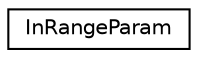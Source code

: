 digraph "Graphical Class Hierarchy"
{
  edge [fontname="Helvetica",fontsize="10",labelfontname="Helvetica",labelfontsize="10"];
  node [fontname="Helvetica",fontsize="10",shape=record];
  rankdir="LR";
  Node0 [label="InRangeParam",height=0.2,width=0.4,color="black", fillcolor="white", style="filled",URL="$struct_in_range_param.html"];
}
